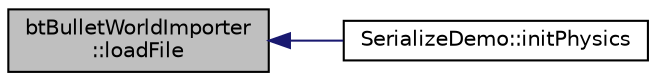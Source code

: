 digraph "btBulletWorldImporter::loadFile"
{
  edge [fontname="Helvetica",fontsize="10",labelfontname="Helvetica",labelfontsize="10"];
  node [fontname="Helvetica",fontsize="10",shape=record];
  rankdir="LR";
  Node1 [label="btBulletWorldImporter\l::loadFile",height=0.2,width=0.4,color="black", fillcolor="grey75", style="filled", fontcolor="black"];
  Node1 -> Node2 [dir="back",color="midnightblue",fontsize="10",style="solid",fontname="Helvetica"];
  Node2 [label="SerializeDemo::initPhysics",height=0.2,width=0.4,color="black", fillcolor="white", style="filled",URL="$class_serialize_demo.html#ae6388e6881b98bcc3c2aa1d9f8b4ba2d"];
}
